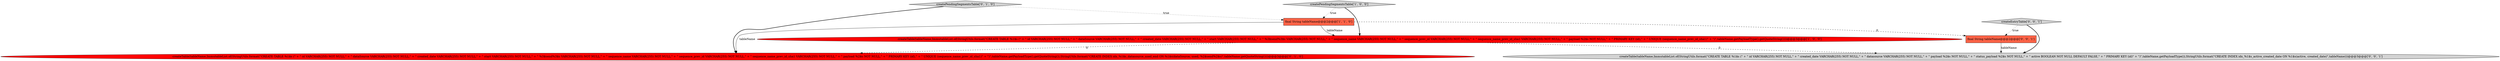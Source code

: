 digraph {
3 [style = filled, label = "createPendingSegmentsTable['0', '1', '0']", fillcolor = lightgray, shape = diamond image = "AAA0AAABBB2BBB"];
6 [style = filled, label = "createTable(tableName,ImmutableList.of(StringUtils.format(\"CREATE TABLE %1$s (\" + \" id VARCHAR(255) NOT NULL,\" + \" created_date VARCHAR(255) NOT NULL,\" + \" datasource VARCHAR(255) NOT NULL,\" + \" payload %2$s NOT NULL,\" + \" status_payload %2$s NOT NULL,\" + \" active BOOLEAN NOT NULL DEFAULT FALSE,\" + \" PRIMARY KEY (id)\" + \")\",tableName,getPayloadType()),StringUtils.format(\"CREATE INDEX idx_%1$s_active_created_date ON %1$s(active, created_date)\",tableName)))@@@3@@@['0', '0', '1']", fillcolor = lightgray, shape = ellipse image = "AAA0AAABBB3BBB"];
4 [style = filled, label = "createTable(tableName,ImmutableList.of(StringUtils.format(\"CREATE TABLE %1$s (\" + \" id VARCHAR(255) NOT NULL,\" + \" dataSource VARCHAR(255) NOT NULL,\" + \" created_date VARCHAR(255) NOT NULL,\" + \" start VARCHAR(255) NOT NULL,\" + \" %3$send%3$s VARCHAR(255) NOT NULL,\" + \" sequence_name VARCHAR(255) NOT NULL,\" + \" sequence_prev_id VARCHAR(255) NOT NULL,\" + \" sequence_name_prev_id_sha1 VARCHAR(255) NOT NULL,\" + \" payload %2$s NOT NULL,\" + \" PRIMARY KEY (id),\" + \" UNIQUE (sequence_name_prev_id_sha1)\" + \")\",tableName,getPayloadType(),getQuoteString()),StringUtils.format(\"CREATE INDEX idx_%1$s_datasource_used_end ON %1$s(dataSource, used, %2$send%2$s)\",tableName,getQuoteString())))@@@3@@@['0', '1', '0']", fillcolor = red, shape = ellipse image = "AAA1AAABBB2BBB"];
1 [style = filled, label = "createPendingSegmentsTable['1', '0', '0']", fillcolor = lightgray, shape = diamond image = "AAA0AAABBB1BBB"];
2 [style = filled, label = "final String tableName@@@2@@@['1', '1', '0']", fillcolor = tomato, shape = box image = "AAA0AAABBB1BBB"];
5 [style = filled, label = "createEntryTable['0', '0', '1']", fillcolor = lightgray, shape = diamond image = "AAA0AAABBB3BBB"];
7 [style = filled, label = "final String tableName@@@2@@@['0', '0', '1']", fillcolor = tomato, shape = box image = "AAA0AAABBB3BBB"];
0 [style = filled, label = "createTable(tableName,ImmutableList.of(StringUtils.format(\"CREATE TABLE %1$s (\" + \" id VARCHAR(255) NOT NULL,\" + \" dataSource VARCHAR(255) NOT NULL,\" + \" created_date VARCHAR(255) NOT NULL,\" + \" start VARCHAR(255) NOT NULL,\" + \" %3$send%3$s VARCHAR(255) NOT NULL,\" + \" sequence_name VARCHAR(255) NOT NULL,\" + \" sequence_prev_id VARCHAR(255) NOT NULL,\" + \" sequence_name_prev_id_sha1 VARCHAR(255) NOT NULL,\" + \" payload %2$s NOT NULL,\" + \" PRIMARY KEY (id),\" + \" UNIQUE (sequence_name_prev_id_sha1)\" + \")\",tableName,getPayloadType(),getQuoteString())))@@@3@@@['1', '0', '0']", fillcolor = red, shape = ellipse image = "AAA1AAABBB1BBB"];
2->4 [style = solid, label="tableName"];
0->4 [style = dashed, label="0"];
1->0 [style = bold, label=""];
2->0 [style = solid, label="tableName"];
1->2 [style = dotted, label="true"];
7->6 [style = solid, label="tableName"];
5->6 [style = bold, label=""];
2->7 [style = dashed, label="0"];
5->7 [style = dotted, label="true"];
3->4 [style = bold, label=""];
3->2 [style = dotted, label="true"];
0->6 [style = dashed, label="0"];
}
